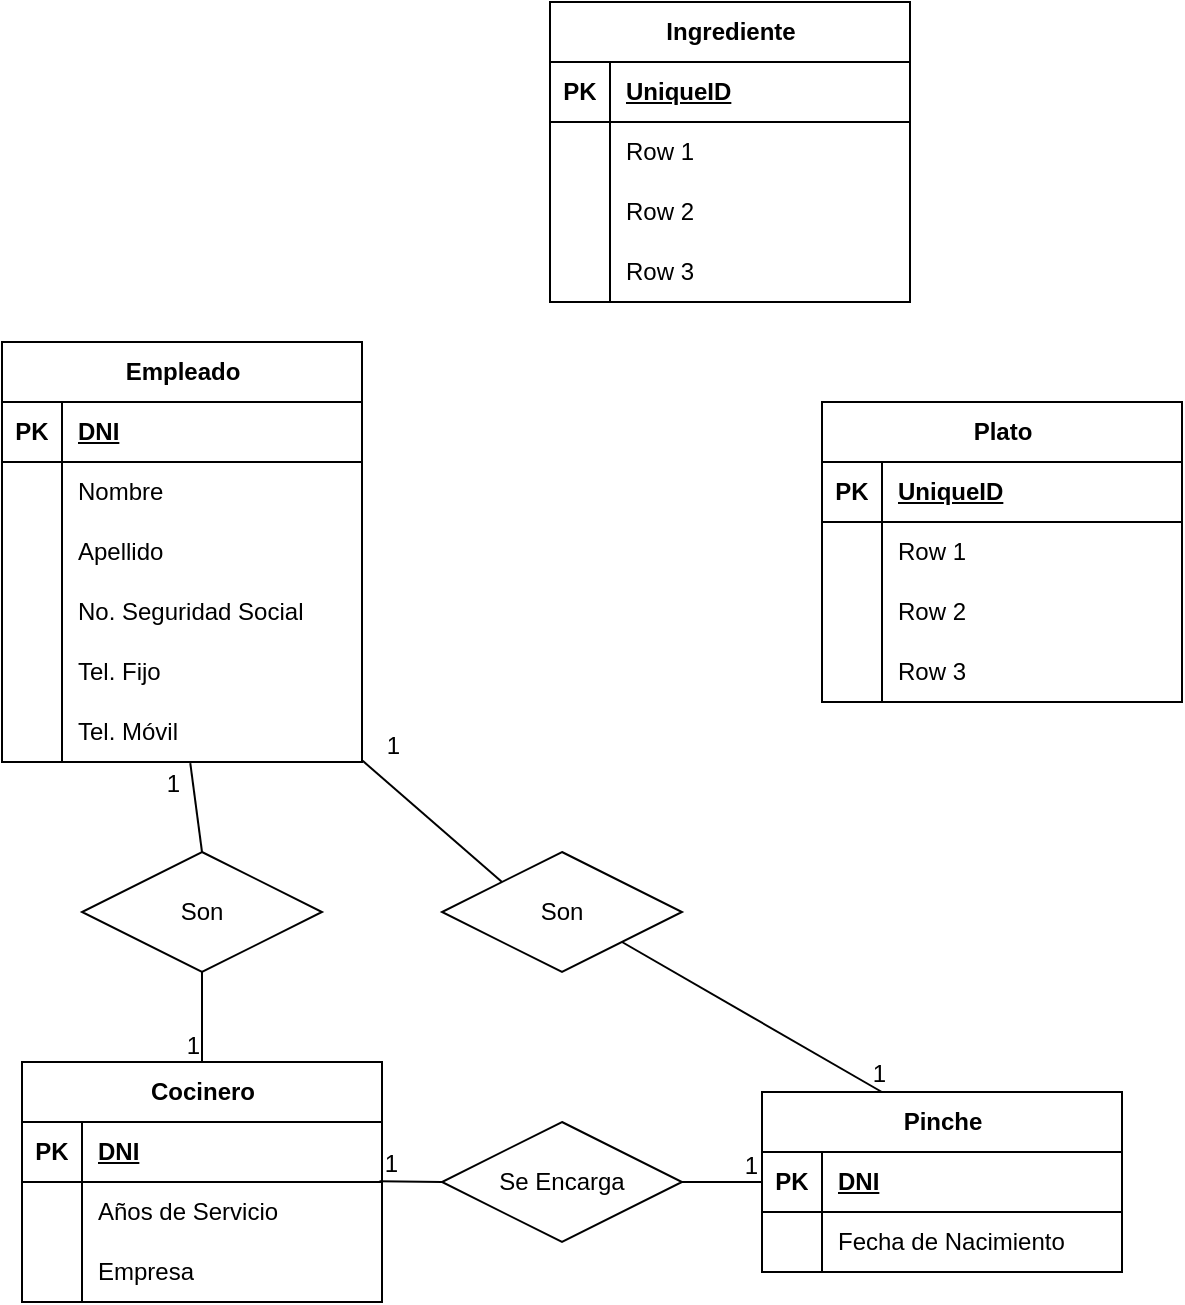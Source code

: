 <mxfile version="21.0.8" type="github">
  <diagram name="Página-1" id="swCvai6OrmGdCnfoRgow">
    <mxGraphModel dx="1728" dy="937" grid="1" gridSize="10" guides="1" tooltips="1" connect="1" arrows="1" fold="1" page="1" pageScale="1" pageWidth="827" pageHeight="1169" math="0" shadow="0">
      <root>
        <mxCell id="0" />
        <mxCell id="1" parent="0" />
        <mxCell id="4As1T5OZp_PF-v-75TUl-1" value="Empleado" style="shape=table;startSize=30;container=1;collapsible=1;childLayout=tableLayout;fixedRows=1;rowLines=0;fontStyle=1;align=center;resizeLast=1;html=1;" vertex="1" parent="1">
          <mxGeometry x="50" y="300" width="180" height="210" as="geometry" />
        </mxCell>
        <mxCell id="4As1T5OZp_PF-v-75TUl-2" value="" style="shape=tableRow;horizontal=0;startSize=0;swimlaneHead=0;swimlaneBody=0;fillColor=none;collapsible=0;dropTarget=0;points=[[0,0.5],[1,0.5]];portConstraint=eastwest;top=0;left=0;right=0;bottom=1;" vertex="1" parent="4As1T5OZp_PF-v-75TUl-1">
          <mxGeometry y="30" width="180" height="30" as="geometry" />
        </mxCell>
        <mxCell id="4As1T5OZp_PF-v-75TUl-3" value="PK" style="shape=partialRectangle;connectable=0;fillColor=none;top=0;left=0;bottom=0;right=0;fontStyle=1;overflow=hidden;whiteSpace=wrap;html=1;" vertex="1" parent="4As1T5OZp_PF-v-75TUl-2">
          <mxGeometry width="30" height="30" as="geometry">
            <mxRectangle width="30" height="30" as="alternateBounds" />
          </mxGeometry>
        </mxCell>
        <mxCell id="4As1T5OZp_PF-v-75TUl-4" value="DNI" style="shape=partialRectangle;connectable=0;fillColor=none;top=0;left=0;bottom=0;right=0;align=left;spacingLeft=6;fontStyle=5;overflow=hidden;whiteSpace=wrap;html=1;" vertex="1" parent="4As1T5OZp_PF-v-75TUl-2">
          <mxGeometry x="30" width="150" height="30" as="geometry">
            <mxRectangle width="150" height="30" as="alternateBounds" />
          </mxGeometry>
        </mxCell>
        <mxCell id="4As1T5OZp_PF-v-75TUl-5" value="" style="shape=tableRow;horizontal=0;startSize=0;swimlaneHead=0;swimlaneBody=0;fillColor=none;collapsible=0;dropTarget=0;points=[[0,0.5],[1,0.5]];portConstraint=eastwest;top=0;left=0;right=0;bottom=0;" vertex="1" parent="4As1T5OZp_PF-v-75TUl-1">
          <mxGeometry y="60" width="180" height="30" as="geometry" />
        </mxCell>
        <mxCell id="4As1T5OZp_PF-v-75TUl-6" value="" style="shape=partialRectangle;connectable=0;fillColor=none;top=0;left=0;bottom=0;right=0;editable=1;overflow=hidden;whiteSpace=wrap;html=1;" vertex="1" parent="4As1T5OZp_PF-v-75TUl-5">
          <mxGeometry width="30" height="30" as="geometry">
            <mxRectangle width="30" height="30" as="alternateBounds" />
          </mxGeometry>
        </mxCell>
        <mxCell id="4As1T5OZp_PF-v-75TUl-7" value="Nombre" style="shape=partialRectangle;connectable=0;fillColor=none;top=0;left=0;bottom=0;right=0;align=left;spacingLeft=6;overflow=hidden;whiteSpace=wrap;html=1;" vertex="1" parent="4As1T5OZp_PF-v-75TUl-5">
          <mxGeometry x="30" width="150" height="30" as="geometry">
            <mxRectangle width="150" height="30" as="alternateBounds" />
          </mxGeometry>
        </mxCell>
        <mxCell id="4As1T5OZp_PF-v-75TUl-8" value="" style="shape=tableRow;horizontal=0;startSize=0;swimlaneHead=0;swimlaneBody=0;fillColor=none;collapsible=0;dropTarget=0;points=[[0,0.5],[1,0.5]];portConstraint=eastwest;top=0;left=0;right=0;bottom=0;" vertex="1" parent="4As1T5OZp_PF-v-75TUl-1">
          <mxGeometry y="90" width="180" height="30" as="geometry" />
        </mxCell>
        <mxCell id="4As1T5OZp_PF-v-75TUl-9" value="" style="shape=partialRectangle;connectable=0;fillColor=none;top=0;left=0;bottom=0;right=0;editable=1;overflow=hidden;whiteSpace=wrap;html=1;" vertex="1" parent="4As1T5OZp_PF-v-75TUl-8">
          <mxGeometry width="30" height="30" as="geometry">
            <mxRectangle width="30" height="30" as="alternateBounds" />
          </mxGeometry>
        </mxCell>
        <mxCell id="4As1T5OZp_PF-v-75TUl-10" value="Apellido" style="shape=partialRectangle;connectable=0;fillColor=none;top=0;left=0;bottom=0;right=0;align=left;spacingLeft=6;overflow=hidden;whiteSpace=wrap;html=1;" vertex="1" parent="4As1T5OZp_PF-v-75TUl-8">
          <mxGeometry x="30" width="150" height="30" as="geometry">
            <mxRectangle width="150" height="30" as="alternateBounds" />
          </mxGeometry>
        </mxCell>
        <mxCell id="4As1T5OZp_PF-v-75TUl-69" value="" style="shape=tableRow;horizontal=0;startSize=0;swimlaneHead=0;swimlaneBody=0;fillColor=none;collapsible=0;dropTarget=0;points=[[0,0.5],[1,0.5]];portConstraint=eastwest;top=0;left=0;right=0;bottom=0;" vertex="1" parent="4As1T5OZp_PF-v-75TUl-1">
          <mxGeometry y="120" width="180" height="30" as="geometry" />
        </mxCell>
        <mxCell id="4As1T5OZp_PF-v-75TUl-70" value="" style="shape=partialRectangle;connectable=0;fillColor=none;top=0;left=0;bottom=0;right=0;editable=1;overflow=hidden;whiteSpace=wrap;html=1;" vertex="1" parent="4As1T5OZp_PF-v-75TUl-69">
          <mxGeometry width="30" height="30" as="geometry">
            <mxRectangle width="30" height="30" as="alternateBounds" />
          </mxGeometry>
        </mxCell>
        <mxCell id="4As1T5OZp_PF-v-75TUl-71" value="No. Seguridad Social" style="shape=partialRectangle;connectable=0;fillColor=none;top=0;left=0;bottom=0;right=0;align=left;spacingLeft=6;overflow=hidden;whiteSpace=wrap;html=1;" vertex="1" parent="4As1T5OZp_PF-v-75TUl-69">
          <mxGeometry x="30" width="150" height="30" as="geometry">
            <mxRectangle width="150" height="30" as="alternateBounds" />
          </mxGeometry>
        </mxCell>
        <mxCell id="4As1T5OZp_PF-v-75TUl-72" value="" style="shape=tableRow;horizontal=0;startSize=0;swimlaneHead=0;swimlaneBody=0;fillColor=none;collapsible=0;dropTarget=0;points=[[0,0.5],[1,0.5]];portConstraint=eastwest;top=0;left=0;right=0;bottom=0;" vertex="1" parent="4As1T5OZp_PF-v-75TUl-1">
          <mxGeometry y="150" width="180" height="30" as="geometry" />
        </mxCell>
        <mxCell id="4As1T5OZp_PF-v-75TUl-73" value="" style="shape=partialRectangle;connectable=0;fillColor=none;top=0;left=0;bottom=0;right=0;editable=1;overflow=hidden;whiteSpace=wrap;html=1;" vertex="1" parent="4As1T5OZp_PF-v-75TUl-72">
          <mxGeometry width="30" height="30" as="geometry">
            <mxRectangle width="30" height="30" as="alternateBounds" />
          </mxGeometry>
        </mxCell>
        <mxCell id="4As1T5OZp_PF-v-75TUl-74" value="Tel. Fijo" style="shape=partialRectangle;connectable=0;fillColor=none;top=0;left=0;bottom=0;right=0;align=left;spacingLeft=6;overflow=hidden;whiteSpace=wrap;html=1;" vertex="1" parent="4As1T5OZp_PF-v-75TUl-72">
          <mxGeometry x="30" width="150" height="30" as="geometry">
            <mxRectangle width="150" height="30" as="alternateBounds" />
          </mxGeometry>
        </mxCell>
        <mxCell id="4As1T5OZp_PF-v-75TUl-11" value="" style="shape=tableRow;horizontal=0;startSize=0;swimlaneHead=0;swimlaneBody=0;fillColor=none;collapsible=0;dropTarget=0;points=[[0,0.5],[1,0.5]];portConstraint=eastwest;top=0;left=0;right=0;bottom=0;" vertex="1" parent="4As1T5OZp_PF-v-75TUl-1">
          <mxGeometry y="180" width="180" height="30" as="geometry" />
        </mxCell>
        <mxCell id="4As1T5OZp_PF-v-75TUl-12" value="" style="shape=partialRectangle;connectable=0;fillColor=none;top=0;left=0;bottom=0;right=0;editable=1;overflow=hidden;whiteSpace=wrap;html=1;" vertex="1" parent="4As1T5OZp_PF-v-75TUl-11">
          <mxGeometry width="30" height="30" as="geometry">
            <mxRectangle width="30" height="30" as="alternateBounds" />
          </mxGeometry>
        </mxCell>
        <mxCell id="4As1T5OZp_PF-v-75TUl-13" value="Tel. Móvil" style="shape=partialRectangle;connectable=0;fillColor=none;top=0;left=0;bottom=0;right=0;align=left;spacingLeft=6;overflow=hidden;whiteSpace=wrap;html=1;" vertex="1" parent="4As1T5OZp_PF-v-75TUl-11">
          <mxGeometry x="30" width="150" height="30" as="geometry">
            <mxRectangle width="150" height="30" as="alternateBounds" />
          </mxGeometry>
        </mxCell>
        <mxCell id="4As1T5OZp_PF-v-75TUl-14" value="Pinche" style="shape=table;startSize=30;container=1;collapsible=1;childLayout=tableLayout;fixedRows=1;rowLines=0;fontStyle=1;align=center;resizeLast=1;html=1;" vertex="1" parent="1">
          <mxGeometry x="430" y="675" width="180" height="90" as="geometry" />
        </mxCell>
        <mxCell id="4As1T5OZp_PF-v-75TUl-15" value="" style="shape=tableRow;horizontal=0;startSize=0;swimlaneHead=0;swimlaneBody=0;fillColor=none;collapsible=0;dropTarget=0;points=[[0,0.5],[1,0.5]];portConstraint=eastwest;top=0;left=0;right=0;bottom=1;" vertex="1" parent="4As1T5OZp_PF-v-75TUl-14">
          <mxGeometry y="30" width="180" height="30" as="geometry" />
        </mxCell>
        <mxCell id="4As1T5OZp_PF-v-75TUl-16" value="PK" style="shape=partialRectangle;connectable=0;fillColor=none;top=0;left=0;bottom=0;right=0;fontStyle=1;overflow=hidden;whiteSpace=wrap;html=1;" vertex="1" parent="4As1T5OZp_PF-v-75TUl-15">
          <mxGeometry width="30" height="30" as="geometry">
            <mxRectangle width="30" height="30" as="alternateBounds" />
          </mxGeometry>
        </mxCell>
        <mxCell id="4As1T5OZp_PF-v-75TUl-17" value="DNI" style="shape=partialRectangle;connectable=0;fillColor=none;top=0;left=0;bottom=0;right=0;align=left;spacingLeft=6;fontStyle=5;overflow=hidden;whiteSpace=wrap;html=1;" vertex="1" parent="4As1T5OZp_PF-v-75TUl-15">
          <mxGeometry x="30" width="150" height="30" as="geometry">
            <mxRectangle width="150" height="30" as="alternateBounds" />
          </mxGeometry>
        </mxCell>
        <mxCell id="4As1T5OZp_PF-v-75TUl-18" value="" style="shape=tableRow;horizontal=0;startSize=0;swimlaneHead=0;swimlaneBody=0;fillColor=none;collapsible=0;dropTarget=0;points=[[0,0.5],[1,0.5]];portConstraint=eastwest;top=0;left=0;right=0;bottom=0;" vertex="1" parent="4As1T5OZp_PF-v-75TUl-14">
          <mxGeometry y="60" width="180" height="30" as="geometry" />
        </mxCell>
        <mxCell id="4As1T5OZp_PF-v-75TUl-19" value="" style="shape=partialRectangle;connectable=0;fillColor=none;top=0;left=0;bottom=0;right=0;editable=1;overflow=hidden;whiteSpace=wrap;html=1;" vertex="1" parent="4As1T5OZp_PF-v-75TUl-18">
          <mxGeometry width="30" height="30" as="geometry">
            <mxRectangle width="30" height="30" as="alternateBounds" />
          </mxGeometry>
        </mxCell>
        <mxCell id="4As1T5OZp_PF-v-75TUl-20" value="Fecha de Nacimiento" style="shape=partialRectangle;connectable=0;fillColor=none;top=0;left=0;bottom=0;right=0;align=left;spacingLeft=6;overflow=hidden;whiteSpace=wrap;html=1;" vertex="1" parent="4As1T5OZp_PF-v-75TUl-18">
          <mxGeometry x="30" width="150" height="30" as="geometry">
            <mxRectangle width="150" height="30" as="alternateBounds" />
          </mxGeometry>
        </mxCell>
        <mxCell id="4As1T5OZp_PF-v-75TUl-27" value="Cocinero" style="shape=table;startSize=30;container=1;collapsible=1;childLayout=tableLayout;fixedRows=1;rowLines=0;fontStyle=1;align=center;resizeLast=1;html=1;" vertex="1" parent="1">
          <mxGeometry x="60" y="660" width="180" height="120" as="geometry" />
        </mxCell>
        <mxCell id="4As1T5OZp_PF-v-75TUl-28" value="" style="shape=tableRow;horizontal=0;startSize=0;swimlaneHead=0;swimlaneBody=0;fillColor=none;collapsible=0;dropTarget=0;points=[[0,0.5],[1,0.5]];portConstraint=eastwest;top=0;left=0;right=0;bottom=1;" vertex="1" parent="4As1T5OZp_PF-v-75TUl-27">
          <mxGeometry y="30" width="180" height="30" as="geometry" />
        </mxCell>
        <mxCell id="4As1T5OZp_PF-v-75TUl-29" value="PK" style="shape=partialRectangle;connectable=0;fillColor=none;top=0;left=0;bottom=0;right=0;fontStyle=1;overflow=hidden;whiteSpace=wrap;html=1;" vertex="1" parent="4As1T5OZp_PF-v-75TUl-28">
          <mxGeometry width="30" height="30" as="geometry">
            <mxRectangle width="30" height="30" as="alternateBounds" />
          </mxGeometry>
        </mxCell>
        <mxCell id="4As1T5OZp_PF-v-75TUl-30" value="DNI" style="shape=partialRectangle;connectable=0;fillColor=none;top=0;left=0;bottom=0;right=0;align=left;spacingLeft=6;fontStyle=5;overflow=hidden;whiteSpace=wrap;html=1;" vertex="1" parent="4As1T5OZp_PF-v-75TUl-28">
          <mxGeometry x="30" width="150" height="30" as="geometry">
            <mxRectangle width="150" height="30" as="alternateBounds" />
          </mxGeometry>
        </mxCell>
        <mxCell id="4As1T5OZp_PF-v-75TUl-31" value="" style="shape=tableRow;horizontal=0;startSize=0;swimlaneHead=0;swimlaneBody=0;fillColor=none;collapsible=0;dropTarget=0;points=[[0,0.5],[1,0.5]];portConstraint=eastwest;top=0;left=0;right=0;bottom=0;" vertex="1" parent="4As1T5OZp_PF-v-75TUl-27">
          <mxGeometry y="60" width="180" height="30" as="geometry" />
        </mxCell>
        <mxCell id="4As1T5OZp_PF-v-75TUl-32" value="" style="shape=partialRectangle;connectable=0;fillColor=none;top=0;left=0;bottom=0;right=0;editable=1;overflow=hidden;whiteSpace=wrap;html=1;" vertex="1" parent="4As1T5OZp_PF-v-75TUl-31">
          <mxGeometry width="30" height="30" as="geometry">
            <mxRectangle width="30" height="30" as="alternateBounds" />
          </mxGeometry>
        </mxCell>
        <mxCell id="4As1T5OZp_PF-v-75TUl-33" value="Años de Servicio" style="shape=partialRectangle;connectable=0;fillColor=none;top=0;left=0;bottom=0;right=0;align=left;spacingLeft=6;overflow=hidden;whiteSpace=wrap;html=1;" vertex="1" parent="4As1T5OZp_PF-v-75TUl-31">
          <mxGeometry x="30" width="150" height="30" as="geometry">
            <mxRectangle width="150" height="30" as="alternateBounds" />
          </mxGeometry>
        </mxCell>
        <mxCell id="4As1T5OZp_PF-v-75TUl-34" value="" style="shape=tableRow;horizontal=0;startSize=0;swimlaneHead=0;swimlaneBody=0;fillColor=none;collapsible=0;dropTarget=0;points=[[0,0.5],[1,0.5]];portConstraint=eastwest;top=0;left=0;right=0;bottom=0;" vertex="1" parent="4As1T5OZp_PF-v-75TUl-27">
          <mxGeometry y="90" width="180" height="30" as="geometry" />
        </mxCell>
        <mxCell id="4As1T5OZp_PF-v-75TUl-35" value="" style="shape=partialRectangle;connectable=0;fillColor=none;top=0;left=0;bottom=0;right=0;editable=1;overflow=hidden;whiteSpace=wrap;html=1;" vertex="1" parent="4As1T5OZp_PF-v-75TUl-34">
          <mxGeometry width="30" height="30" as="geometry">
            <mxRectangle width="30" height="30" as="alternateBounds" />
          </mxGeometry>
        </mxCell>
        <mxCell id="4As1T5OZp_PF-v-75TUl-36" value="Empresa" style="shape=partialRectangle;connectable=0;fillColor=none;top=0;left=0;bottom=0;right=0;align=left;spacingLeft=6;overflow=hidden;whiteSpace=wrap;html=1;" vertex="1" parent="4As1T5OZp_PF-v-75TUl-34">
          <mxGeometry x="30" width="150" height="30" as="geometry">
            <mxRectangle width="150" height="30" as="alternateBounds" />
          </mxGeometry>
        </mxCell>
        <mxCell id="4As1T5OZp_PF-v-75TUl-40" value="Plato" style="shape=table;startSize=30;container=1;collapsible=1;childLayout=tableLayout;fixedRows=1;rowLines=0;fontStyle=1;align=center;resizeLast=1;html=1;" vertex="1" parent="1">
          <mxGeometry x="460" y="330" width="180" height="150" as="geometry" />
        </mxCell>
        <mxCell id="4As1T5OZp_PF-v-75TUl-41" value="" style="shape=tableRow;horizontal=0;startSize=0;swimlaneHead=0;swimlaneBody=0;fillColor=none;collapsible=0;dropTarget=0;points=[[0,0.5],[1,0.5]];portConstraint=eastwest;top=0;left=0;right=0;bottom=1;" vertex="1" parent="4As1T5OZp_PF-v-75TUl-40">
          <mxGeometry y="30" width="180" height="30" as="geometry" />
        </mxCell>
        <mxCell id="4As1T5OZp_PF-v-75TUl-42" value="PK" style="shape=partialRectangle;connectable=0;fillColor=none;top=0;left=0;bottom=0;right=0;fontStyle=1;overflow=hidden;whiteSpace=wrap;html=1;" vertex="1" parent="4As1T5OZp_PF-v-75TUl-41">
          <mxGeometry width="30" height="30" as="geometry">
            <mxRectangle width="30" height="30" as="alternateBounds" />
          </mxGeometry>
        </mxCell>
        <mxCell id="4As1T5OZp_PF-v-75TUl-43" value="UniqueID" style="shape=partialRectangle;connectable=0;fillColor=none;top=0;left=0;bottom=0;right=0;align=left;spacingLeft=6;fontStyle=5;overflow=hidden;whiteSpace=wrap;html=1;" vertex="1" parent="4As1T5OZp_PF-v-75TUl-41">
          <mxGeometry x="30" width="150" height="30" as="geometry">
            <mxRectangle width="150" height="30" as="alternateBounds" />
          </mxGeometry>
        </mxCell>
        <mxCell id="4As1T5OZp_PF-v-75TUl-44" value="" style="shape=tableRow;horizontal=0;startSize=0;swimlaneHead=0;swimlaneBody=0;fillColor=none;collapsible=0;dropTarget=0;points=[[0,0.5],[1,0.5]];portConstraint=eastwest;top=0;left=0;right=0;bottom=0;" vertex="1" parent="4As1T5OZp_PF-v-75TUl-40">
          <mxGeometry y="60" width="180" height="30" as="geometry" />
        </mxCell>
        <mxCell id="4As1T5OZp_PF-v-75TUl-45" value="" style="shape=partialRectangle;connectable=0;fillColor=none;top=0;left=0;bottom=0;right=0;editable=1;overflow=hidden;whiteSpace=wrap;html=1;" vertex="1" parent="4As1T5OZp_PF-v-75TUl-44">
          <mxGeometry width="30" height="30" as="geometry">
            <mxRectangle width="30" height="30" as="alternateBounds" />
          </mxGeometry>
        </mxCell>
        <mxCell id="4As1T5OZp_PF-v-75TUl-46" value="Row 1" style="shape=partialRectangle;connectable=0;fillColor=none;top=0;left=0;bottom=0;right=0;align=left;spacingLeft=6;overflow=hidden;whiteSpace=wrap;html=1;" vertex="1" parent="4As1T5OZp_PF-v-75TUl-44">
          <mxGeometry x="30" width="150" height="30" as="geometry">
            <mxRectangle width="150" height="30" as="alternateBounds" />
          </mxGeometry>
        </mxCell>
        <mxCell id="4As1T5OZp_PF-v-75TUl-47" value="" style="shape=tableRow;horizontal=0;startSize=0;swimlaneHead=0;swimlaneBody=0;fillColor=none;collapsible=0;dropTarget=0;points=[[0,0.5],[1,0.5]];portConstraint=eastwest;top=0;left=0;right=0;bottom=0;" vertex="1" parent="4As1T5OZp_PF-v-75TUl-40">
          <mxGeometry y="90" width="180" height="30" as="geometry" />
        </mxCell>
        <mxCell id="4As1T5OZp_PF-v-75TUl-48" value="" style="shape=partialRectangle;connectable=0;fillColor=none;top=0;left=0;bottom=0;right=0;editable=1;overflow=hidden;whiteSpace=wrap;html=1;" vertex="1" parent="4As1T5OZp_PF-v-75TUl-47">
          <mxGeometry width="30" height="30" as="geometry">
            <mxRectangle width="30" height="30" as="alternateBounds" />
          </mxGeometry>
        </mxCell>
        <mxCell id="4As1T5OZp_PF-v-75TUl-49" value="Row 2" style="shape=partialRectangle;connectable=0;fillColor=none;top=0;left=0;bottom=0;right=0;align=left;spacingLeft=6;overflow=hidden;whiteSpace=wrap;html=1;" vertex="1" parent="4As1T5OZp_PF-v-75TUl-47">
          <mxGeometry x="30" width="150" height="30" as="geometry">
            <mxRectangle width="150" height="30" as="alternateBounds" />
          </mxGeometry>
        </mxCell>
        <mxCell id="4As1T5OZp_PF-v-75TUl-50" value="" style="shape=tableRow;horizontal=0;startSize=0;swimlaneHead=0;swimlaneBody=0;fillColor=none;collapsible=0;dropTarget=0;points=[[0,0.5],[1,0.5]];portConstraint=eastwest;top=0;left=0;right=0;bottom=0;" vertex="1" parent="4As1T5OZp_PF-v-75TUl-40">
          <mxGeometry y="120" width="180" height="30" as="geometry" />
        </mxCell>
        <mxCell id="4As1T5OZp_PF-v-75TUl-51" value="" style="shape=partialRectangle;connectable=0;fillColor=none;top=0;left=0;bottom=0;right=0;editable=1;overflow=hidden;whiteSpace=wrap;html=1;" vertex="1" parent="4As1T5OZp_PF-v-75TUl-50">
          <mxGeometry width="30" height="30" as="geometry">
            <mxRectangle width="30" height="30" as="alternateBounds" />
          </mxGeometry>
        </mxCell>
        <mxCell id="4As1T5OZp_PF-v-75TUl-52" value="Row 3" style="shape=partialRectangle;connectable=0;fillColor=none;top=0;left=0;bottom=0;right=0;align=left;spacingLeft=6;overflow=hidden;whiteSpace=wrap;html=1;" vertex="1" parent="4As1T5OZp_PF-v-75TUl-50">
          <mxGeometry x="30" width="150" height="30" as="geometry">
            <mxRectangle width="150" height="30" as="alternateBounds" />
          </mxGeometry>
        </mxCell>
        <mxCell id="4As1T5OZp_PF-v-75TUl-53" value="Ingrediente" style="shape=table;startSize=30;container=1;collapsible=1;childLayout=tableLayout;fixedRows=1;rowLines=0;fontStyle=1;align=center;resizeLast=1;html=1;" vertex="1" parent="1">
          <mxGeometry x="324" y="130" width="180" height="150" as="geometry" />
        </mxCell>
        <mxCell id="4As1T5OZp_PF-v-75TUl-54" value="" style="shape=tableRow;horizontal=0;startSize=0;swimlaneHead=0;swimlaneBody=0;fillColor=none;collapsible=0;dropTarget=0;points=[[0,0.5],[1,0.5]];portConstraint=eastwest;top=0;left=0;right=0;bottom=1;" vertex="1" parent="4As1T5OZp_PF-v-75TUl-53">
          <mxGeometry y="30" width="180" height="30" as="geometry" />
        </mxCell>
        <mxCell id="4As1T5OZp_PF-v-75TUl-55" value="PK" style="shape=partialRectangle;connectable=0;fillColor=none;top=0;left=0;bottom=0;right=0;fontStyle=1;overflow=hidden;whiteSpace=wrap;html=1;" vertex="1" parent="4As1T5OZp_PF-v-75TUl-54">
          <mxGeometry width="30" height="30" as="geometry">
            <mxRectangle width="30" height="30" as="alternateBounds" />
          </mxGeometry>
        </mxCell>
        <mxCell id="4As1T5OZp_PF-v-75TUl-56" value="UniqueID" style="shape=partialRectangle;connectable=0;fillColor=none;top=0;left=0;bottom=0;right=0;align=left;spacingLeft=6;fontStyle=5;overflow=hidden;whiteSpace=wrap;html=1;" vertex="1" parent="4As1T5OZp_PF-v-75TUl-54">
          <mxGeometry x="30" width="150" height="30" as="geometry">
            <mxRectangle width="150" height="30" as="alternateBounds" />
          </mxGeometry>
        </mxCell>
        <mxCell id="4As1T5OZp_PF-v-75TUl-57" value="" style="shape=tableRow;horizontal=0;startSize=0;swimlaneHead=0;swimlaneBody=0;fillColor=none;collapsible=0;dropTarget=0;points=[[0,0.5],[1,0.5]];portConstraint=eastwest;top=0;left=0;right=0;bottom=0;" vertex="1" parent="4As1T5OZp_PF-v-75TUl-53">
          <mxGeometry y="60" width="180" height="30" as="geometry" />
        </mxCell>
        <mxCell id="4As1T5OZp_PF-v-75TUl-58" value="" style="shape=partialRectangle;connectable=0;fillColor=none;top=0;left=0;bottom=0;right=0;editable=1;overflow=hidden;whiteSpace=wrap;html=1;" vertex="1" parent="4As1T5OZp_PF-v-75TUl-57">
          <mxGeometry width="30" height="30" as="geometry">
            <mxRectangle width="30" height="30" as="alternateBounds" />
          </mxGeometry>
        </mxCell>
        <mxCell id="4As1T5OZp_PF-v-75TUl-59" value="Row 1" style="shape=partialRectangle;connectable=0;fillColor=none;top=0;left=0;bottom=0;right=0;align=left;spacingLeft=6;overflow=hidden;whiteSpace=wrap;html=1;" vertex="1" parent="4As1T5OZp_PF-v-75TUl-57">
          <mxGeometry x="30" width="150" height="30" as="geometry">
            <mxRectangle width="150" height="30" as="alternateBounds" />
          </mxGeometry>
        </mxCell>
        <mxCell id="4As1T5OZp_PF-v-75TUl-60" value="" style="shape=tableRow;horizontal=0;startSize=0;swimlaneHead=0;swimlaneBody=0;fillColor=none;collapsible=0;dropTarget=0;points=[[0,0.5],[1,0.5]];portConstraint=eastwest;top=0;left=0;right=0;bottom=0;" vertex="1" parent="4As1T5OZp_PF-v-75TUl-53">
          <mxGeometry y="90" width="180" height="30" as="geometry" />
        </mxCell>
        <mxCell id="4As1T5OZp_PF-v-75TUl-61" value="" style="shape=partialRectangle;connectable=0;fillColor=none;top=0;left=0;bottom=0;right=0;editable=1;overflow=hidden;whiteSpace=wrap;html=1;" vertex="1" parent="4As1T5OZp_PF-v-75TUl-60">
          <mxGeometry width="30" height="30" as="geometry">
            <mxRectangle width="30" height="30" as="alternateBounds" />
          </mxGeometry>
        </mxCell>
        <mxCell id="4As1T5OZp_PF-v-75TUl-62" value="Row 2" style="shape=partialRectangle;connectable=0;fillColor=none;top=0;left=0;bottom=0;right=0;align=left;spacingLeft=6;overflow=hidden;whiteSpace=wrap;html=1;" vertex="1" parent="4As1T5OZp_PF-v-75TUl-60">
          <mxGeometry x="30" width="150" height="30" as="geometry">
            <mxRectangle width="150" height="30" as="alternateBounds" />
          </mxGeometry>
        </mxCell>
        <mxCell id="4As1T5OZp_PF-v-75TUl-63" value="" style="shape=tableRow;horizontal=0;startSize=0;swimlaneHead=0;swimlaneBody=0;fillColor=none;collapsible=0;dropTarget=0;points=[[0,0.5],[1,0.5]];portConstraint=eastwest;top=0;left=0;right=0;bottom=0;" vertex="1" parent="4As1T5OZp_PF-v-75TUl-53">
          <mxGeometry y="120" width="180" height="30" as="geometry" />
        </mxCell>
        <mxCell id="4As1T5OZp_PF-v-75TUl-64" value="" style="shape=partialRectangle;connectable=0;fillColor=none;top=0;left=0;bottom=0;right=0;editable=1;overflow=hidden;whiteSpace=wrap;html=1;" vertex="1" parent="4As1T5OZp_PF-v-75TUl-63">
          <mxGeometry width="30" height="30" as="geometry">
            <mxRectangle width="30" height="30" as="alternateBounds" />
          </mxGeometry>
        </mxCell>
        <mxCell id="4As1T5OZp_PF-v-75TUl-65" value="Row 3" style="shape=partialRectangle;connectable=0;fillColor=none;top=0;left=0;bottom=0;right=0;align=left;spacingLeft=6;overflow=hidden;whiteSpace=wrap;html=1;" vertex="1" parent="4As1T5OZp_PF-v-75TUl-63">
          <mxGeometry x="30" width="150" height="30" as="geometry">
            <mxRectangle width="150" height="30" as="alternateBounds" />
          </mxGeometry>
        </mxCell>
        <mxCell id="4As1T5OZp_PF-v-75TUl-77" value="Son" style="shape=rhombus;perimeter=rhombusPerimeter;whiteSpace=wrap;html=1;align=center;" vertex="1" parent="1">
          <mxGeometry x="90" y="555" width="120" height="60" as="geometry" />
        </mxCell>
        <mxCell id="4As1T5OZp_PF-v-75TUl-78" value="Son" style="shape=rhombus;perimeter=rhombusPerimeter;whiteSpace=wrap;html=1;align=center;" vertex="1" parent="1">
          <mxGeometry x="270" y="555" width="120" height="60" as="geometry" />
        </mxCell>
        <mxCell id="4As1T5OZp_PF-v-75TUl-79" value="" style="endArrow=none;html=1;rounded=0;entryX=0.523;entryY=1.019;entryDx=0;entryDy=0;entryPerimeter=0;exitX=0.5;exitY=0;exitDx=0;exitDy=0;" edge="1" parent="1" source="4As1T5OZp_PF-v-75TUl-77" target="4As1T5OZp_PF-v-75TUl-11">
          <mxGeometry relative="1" as="geometry">
            <mxPoint x="350" y="590" as="sourcePoint" />
            <mxPoint x="510" y="590" as="targetPoint" />
          </mxGeometry>
        </mxCell>
        <mxCell id="4As1T5OZp_PF-v-75TUl-80" value="1" style="resizable=0;html=1;whiteSpace=wrap;align=right;verticalAlign=bottom;" connectable="0" vertex="1" parent="4As1T5OZp_PF-v-75TUl-79">
          <mxGeometry x="1" relative="1" as="geometry">
            <mxPoint x="-4" y="19" as="offset" />
          </mxGeometry>
        </mxCell>
        <mxCell id="4As1T5OZp_PF-v-75TUl-81" value="" style="endArrow=none;html=1;rounded=0;entryX=0.5;entryY=0;entryDx=0;entryDy=0;exitX=0.5;exitY=1;exitDx=0;exitDy=0;" edge="1" parent="1" source="4As1T5OZp_PF-v-75TUl-77" target="4As1T5OZp_PF-v-75TUl-27">
          <mxGeometry relative="1" as="geometry">
            <mxPoint x="350" y="590" as="sourcePoint" />
            <mxPoint x="150" y="670" as="targetPoint" />
          </mxGeometry>
        </mxCell>
        <mxCell id="4As1T5OZp_PF-v-75TUl-82" value="1" style="resizable=0;html=1;whiteSpace=wrap;align=right;verticalAlign=bottom;" connectable="0" vertex="1" parent="4As1T5OZp_PF-v-75TUl-81">
          <mxGeometry x="1" relative="1" as="geometry">
            <mxPoint as="offset" />
          </mxGeometry>
        </mxCell>
        <mxCell id="4As1T5OZp_PF-v-75TUl-83" value="" style="endArrow=none;html=1;rounded=0;entryX=0.333;entryY=0;entryDx=0;entryDy=0;entryPerimeter=0;exitX=1;exitY=1;exitDx=0;exitDy=0;" edge="1" parent="1" source="4As1T5OZp_PF-v-75TUl-78" target="4As1T5OZp_PF-v-75TUl-14">
          <mxGeometry relative="1" as="geometry">
            <mxPoint x="350" y="590" as="sourcePoint" />
            <mxPoint x="510" y="590" as="targetPoint" />
          </mxGeometry>
        </mxCell>
        <mxCell id="4As1T5OZp_PF-v-75TUl-84" value="1" style="resizable=0;html=1;whiteSpace=wrap;align=right;verticalAlign=bottom;" connectable="0" vertex="1" parent="4As1T5OZp_PF-v-75TUl-83">
          <mxGeometry x="1" relative="1" as="geometry">
            <mxPoint x="4" as="offset" />
          </mxGeometry>
        </mxCell>
        <mxCell id="4As1T5OZp_PF-v-75TUl-85" value="" style="endArrow=none;html=1;rounded=0;entryX=1.002;entryY=0.981;entryDx=0;entryDy=0;entryPerimeter=0;exitX=0;exitY=0;exitDx=0;exitDy=0;" edge="1" parent="1" source="4As1T5OZp_PF-v-75TUl-78" target="4As1T5OZp_PF-v-75TUl-11">
          <mxGeometry relative="1" as="geometry">
            <mxPoint x="350" y="590" as="sourcePoint" />
            <mxPoint x="510" y="590" as="targetPoint" />
          </mxGeometry>
        </mxCell>
        <mxCell id="4As1T5OZp_PF-v-75TUl-86" value="1" style="resizable=0;html=1;whiteSpace=wrap;align=right;verticalAlign=bottom;" connectable="0" vertex="1" parent="4As1T5OZp_PF-v-75TUl-85">
          <mxGeometry x="1" relative="1" as="geometry">
            <mxPoint x="20" y="1" as="offset" />
          </mxGeometry>
        </mxCell>
        <mxCell id="4As1T5OZp_PF-v-75TUl-87" value="Se Encarga" style="shape=rhombus;perimeter=rhombusPerimeter;whiteSpace=wrap;html=1;align=center;" vertex="1" parent="1">
          <mxGeometry x="270" y="690" width="120" height="60" as="geometry" />
        </mxCell>
        <mxCell id="4As1T5OZp_PF-v-75TUl-88" value="" style="endArrow=none;html=1;rounded=0;entryX=0;entryY=0.5;entryDx=0;entryDy=0;exitX=1;exitY=0.5;exitDx=0;exitDy=0;" edge="1" parent="1" source="4As1T5OZp_PF-v-75TUl-87" target="4As1T5OZp_PF-v-75TUl-15">
          <mxGeometry relative="1" as="geometry">
            <mxPoint x="240" y="630" as="sourcePoint" />
            <mxPoint x="400" y="630" as="targetPoint" />
          </mxGeometry>
        </mxCell>
        <mxCell id="4As1T5OZp_PF-v-75TUl-89" value="1" style="resizable=0;html=1;whiteSpace=wrap;align=right;verticalAlign=bottom;" connectable="0" vertex="1" parent="4As1T5OZp_PF-v-75TUl-88">
          <mxGeometry x="1" relative="1" as="geometry">
            <mxPoint x="-1" as="offset" />
          </mxGeometry>
        </mxCell>
        <mxCell id="4As1T5OZp_PF-v-75TUl-90" value="" style="endArrow=none;html=1;rounded=0;entryX=0.993;entryY=-0.011;entryDx=0;entryDy=0;entryPerimeter=0;exitX=0;exitY=0.5;exitDx=0;exitDy=0;" edge="1" parent="1" source="4As1T5OZp_PF-v-75TUl-87" target="4As1T5OZp_PF-v-75TUl-31">
          <mxGeometry relative="1" as="geometry">
            <mxPoint x="240" y="630" as="sourcePoint" />
            <mxPoint x="400" y="630" as="targetPoint" />
          </mxGeometry>
        </mxCell>
        <mxCell id="4As1T5OZp_PF-v-75TUl-91" value="1" style="resizable=0;html=1;whiteSpace=wrap;align=right;verticalAlign=bottom;" connectable="0" vertex="1" parent="4As1T5OZp_PF-v-75TUl-90">
          <mxGeometry x="1" relative="1" as="geometry">
            <mxPoint x="11" as="offset" />
          </mxGeometry>
        </mxCell>
      </root>
    </mxGraphModel>
  </diagram>
</mxfile>
